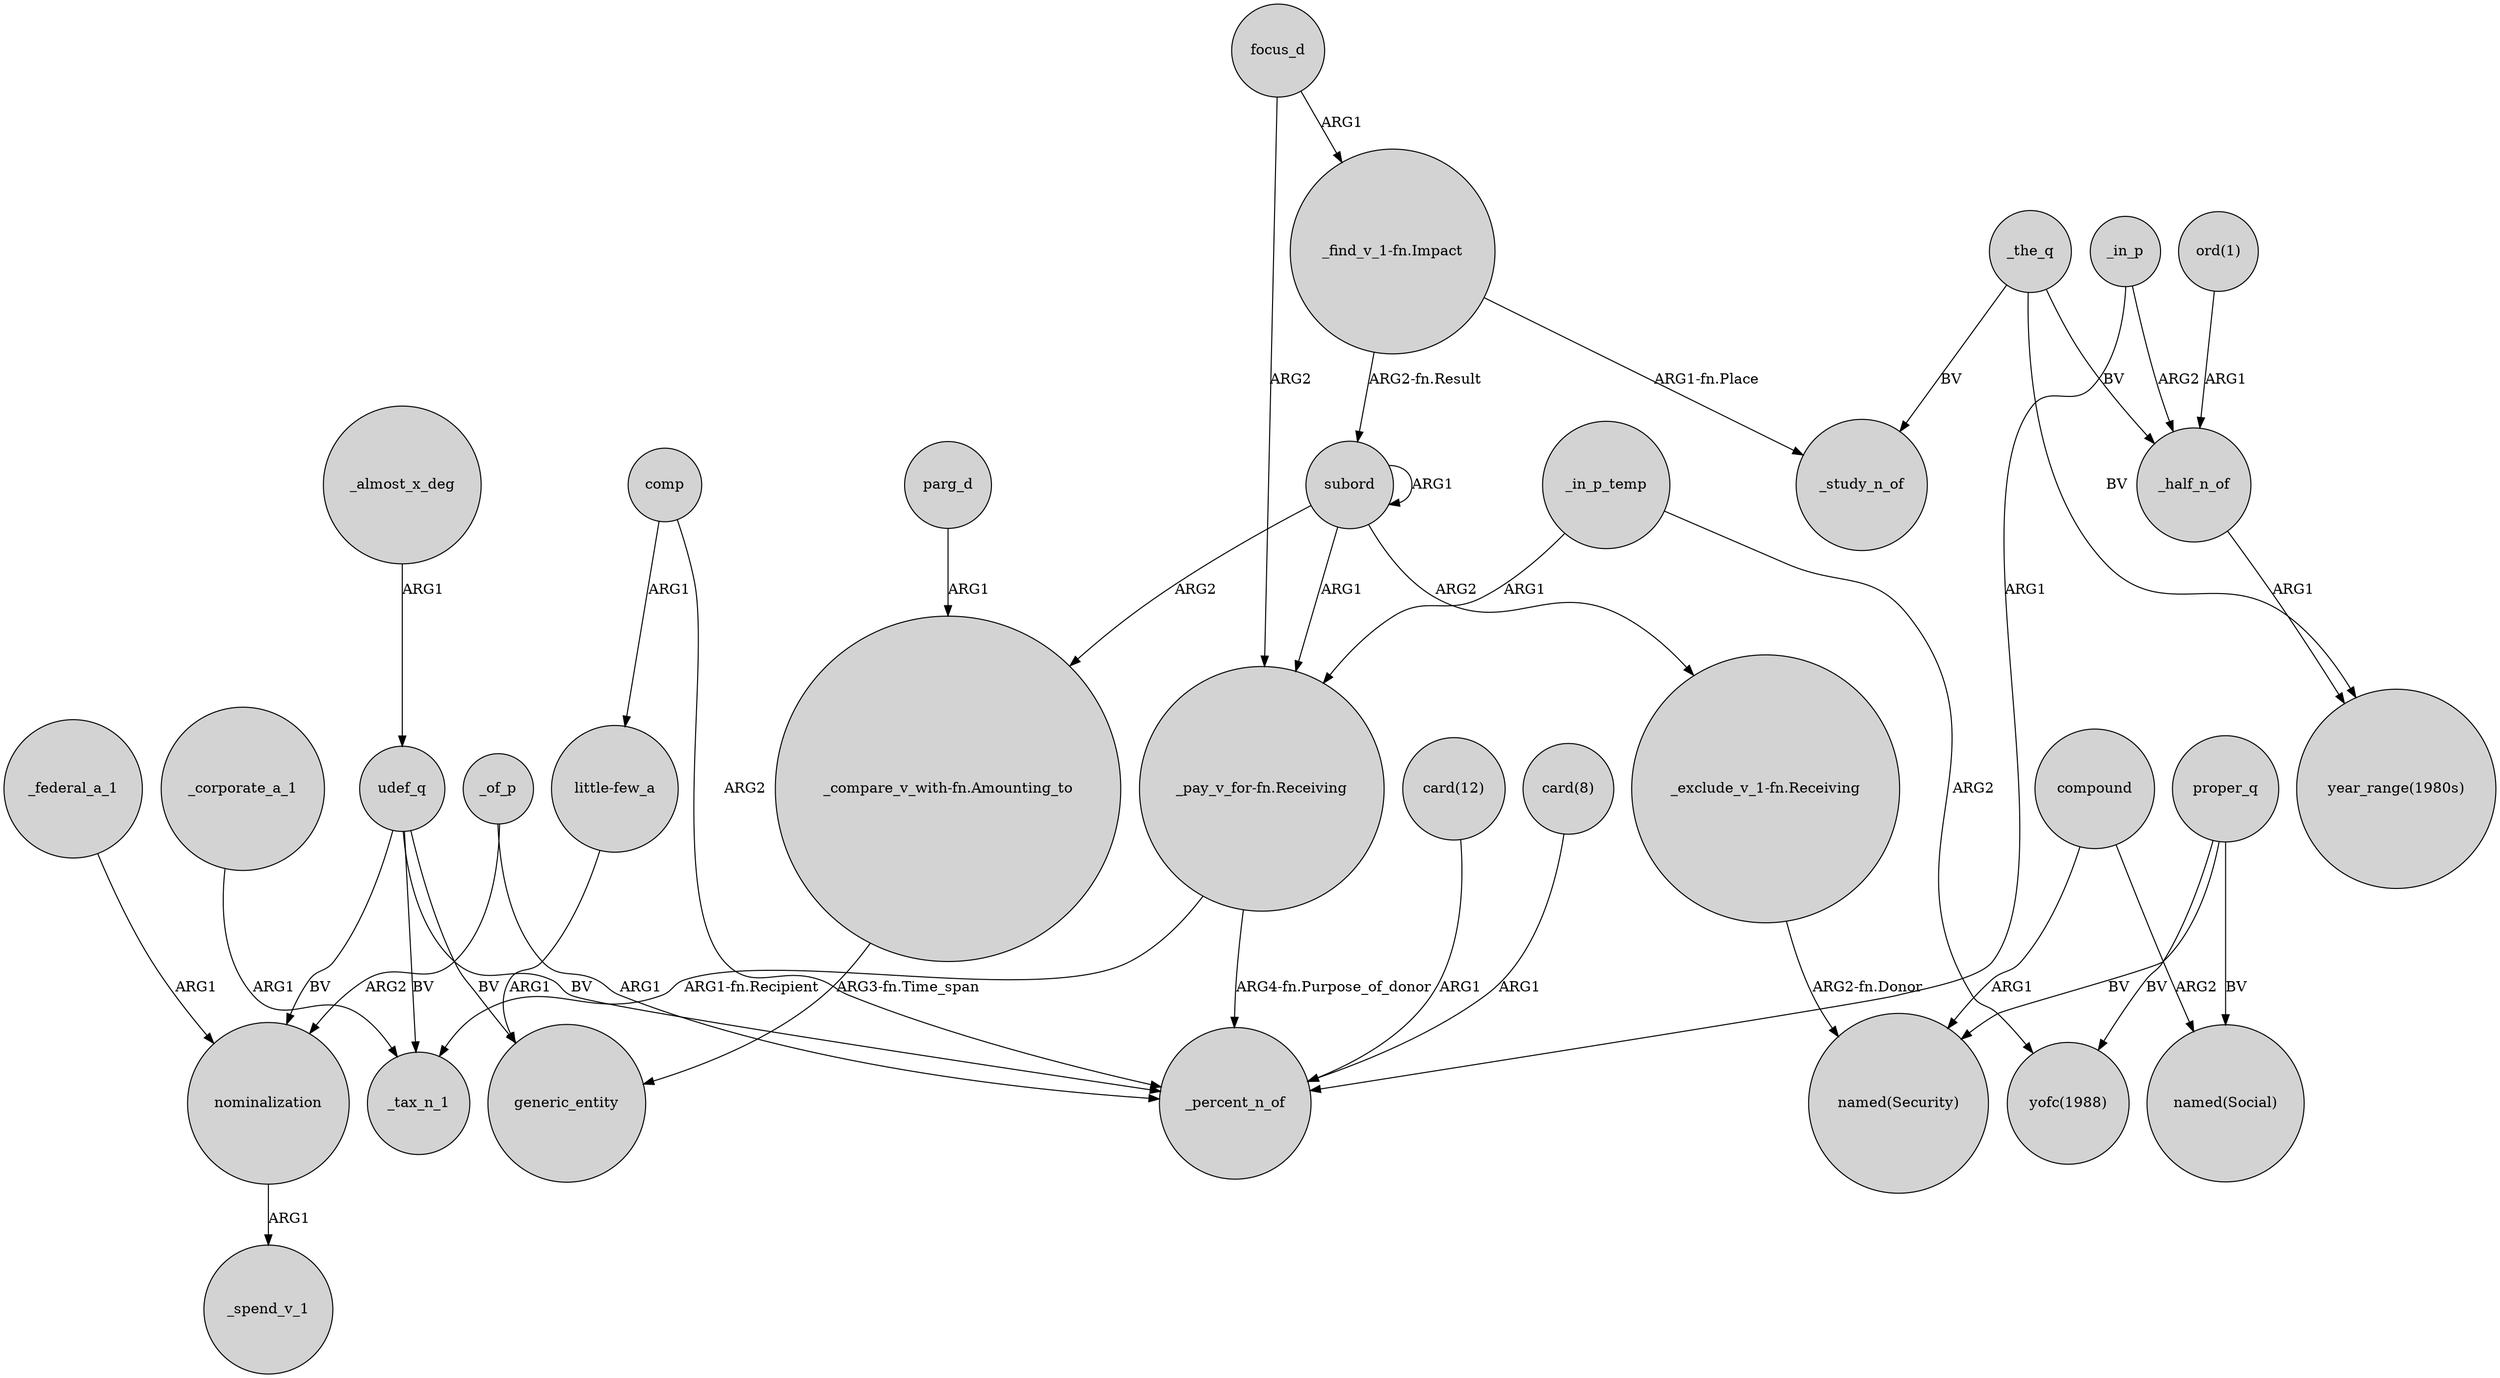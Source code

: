 digraph {
	node [shape=circle style=filled]
	focus_d -> "_pay_v_for-fn.Receiving" [label=ARG2]
	compound -> "named(Security)" [label=ARG1]
	udef_q -> nominalization [label=BV]
	udef_q -> _tax_n_1 [label=BV]
	"_find_v_1-fn.Impact" -> subord [label="ARG2-fn.Result"]
	"card(8)" -> _percent_n_of [label=ARG1]
	subord -> subord [label=ARG1]
	"_find_v_1-fn.Impact" -> _study_n_of [label="ARG1-fn.Place"]
	_of_p -> _percent_n_of [label=ARG1]
	focus_d -> "_find_v_1-fn.Impact" [label=ARG1]
	"little-few_a" -> generic_entity [label=ARG1]
	udef_q -> generic_entity [label=BV]
	_corporate_a_1 -> _tax_n_1 [label=ARG1]
	nominalization -> _spend_v_1 [label=ARG1]
	compound -> "named(Social)" [label=ARG2]
	_federal_a_1 -> nominalization [label=ARG1]
	_of_p -> nominalization [label=ARG2]
	"_compare_v_with-fn.Amounting_to" -> generic_entity [label="ARG3-fn.Time_span"]
	_the_q -> "year_range(1980s)" [label=BV]
	proper_q -> "named(Social)" [label=BV]
	udef_q -> _percent_n_of [label=BV]
	_in_p_temp -> "_pay_v_for-fn.Receiving" [label=ARG1]
	_in_p_temp -> "yofc(1988)" [label=ARG2]
	"ord(1)" -> _half_n_of [label=ARG1]
	"_pay_v_for-fn.Receiving" -> _percent_n_of [label="ARG4-fn.Purpose_of_donor"]
	subord -> "_pay_v_for-fn.Receiving" [label=ARG1]
	"card(12)" -> _percent_n_of [label=ARG1]
	_the_q -> _half_n_of [label=BV]
	proper_q -> "named(Security)" [label=BV]
	proper_q -> "yofc(1988)" [label=BV]
	subord -> "_exclude_v_1-fn.Receiving" [label=ARG2]
	comp -> "little-few_a" [label=ARG1]
	_half_n_of -> "year_range(1980s)" [label=ARG1]
	_in_p -> _half_n_of [label=ARG2]
	"_pay_v_for-fn.Receiving" -> _tax_n_1 [label="ARG1-fn.Recipient"]
	_almost_x_deg -> udef_q [label=ARG1]
	subord -> "_compare_v_with-fn.Amounting_to" [label=ARG2]
	parg_d -> "_compare_v_with-fn.Amounting_to" [label=ARG1]
	"_exclude_v_1-fn.Receiving" -> "named(Security)" [label="ARG2-fn.Donor"]
	_in_p -> _percent_n_of [label=ARG1]
	_the_q -> _study_n_of [label=BV]
	comp -> _percent_n_of [label=ARG2]
}
